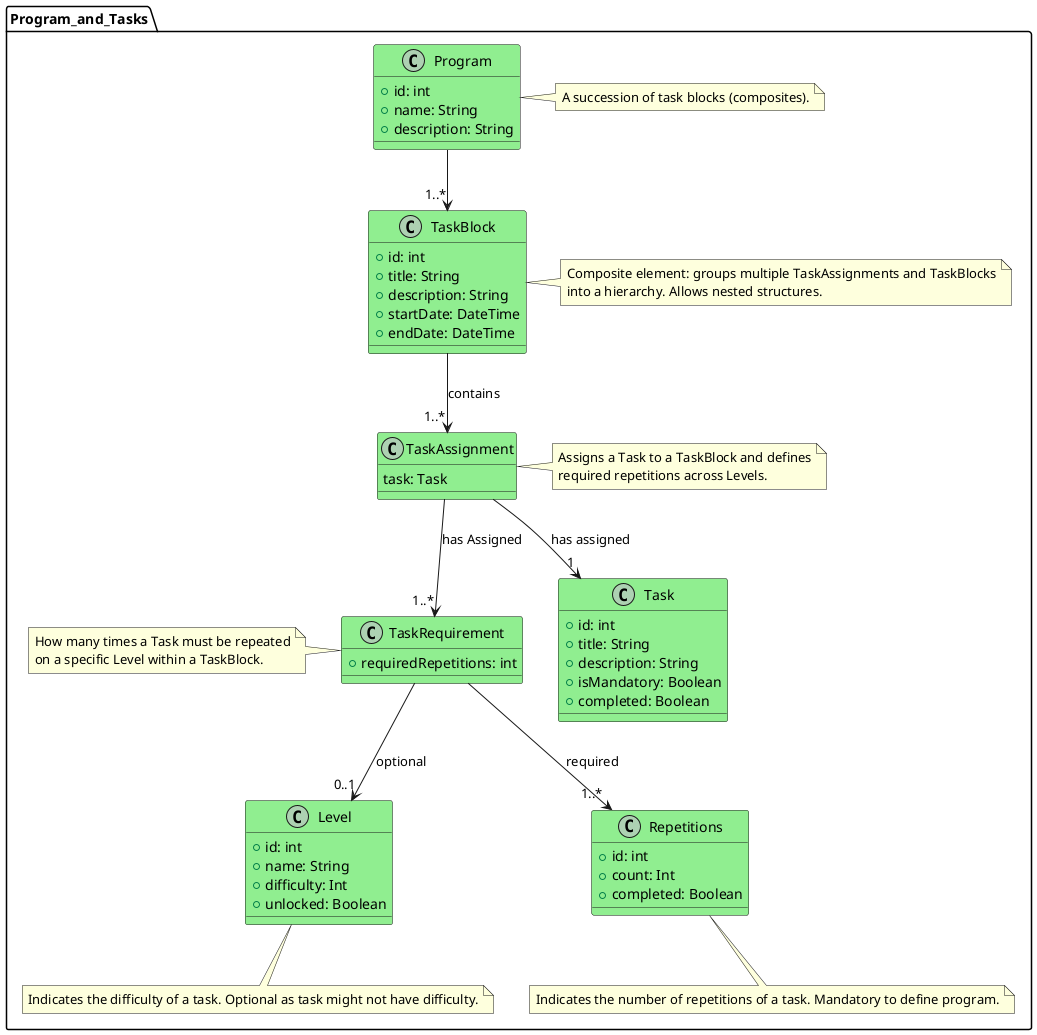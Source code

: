 @startuml
package Program_and_Tasks {

  class Program #lightgreen {
    +id: int
    +name: String
    +description: String
  }

  note right of Program
  A succession of task blocks (composites).
  end note

  class Task #lightgreen {
    +id: int
    +title: String
    +description: String
    +isMandatory: Boolean
    +completed: Boolean
  }

  class Level #lightgreen {
    +id: int
    +name: String
    +difficulty: Int
    +unlocked: Boolean
  }

  class Repetitions #lightgreen {
    +id: int
    +count: Int
    +completed: Boolean
  }

  note bottom of Level
  Indicates the difficulty of a task. Optional as task might not have difficulty.
  end note

  note bottom of Repetitions
  Indicates the number of repetitions of a task. Mandatory to define program.
  end note

  class TaskRequirement #lightgreen {
    +requiredRepetitions: int
  }

  note left of TaskRequirement
  How many times a Task must be repeated
  on a specific Level within a TaskBlock.
  end note

  class TaskAssignment #lightgreen {
    task: Task

  }

  note right of TaskAssignment
  Assigns a Task to a TaskBlock and defines
  required repetitions across Levels.
  end note

  class TaskBlock #lightgreen {
    +id: int
    +title: String
    +description: String
    +startDate: DateTime
    +endDate: DateTime
  }

  note right of TaskBlock
  Composite element: groups multiple TaskAssignments and TaskBlocks
  into a hierarchy. Allows nested structures.
  end note

  TaskAssignment --> "1" Task : "has assigned"
  TaskAssignment --> "1..*" TaskRequirement: "has Assigned"
  TaskRequirement --> "0..1" Level : optional
  TaskRequirement --> "1..*" Repetitions : required

  Program --> "1..*" TaskBlock

  TaskBlock --> "1..*" TaskAssignment : "contains"

}

@enduml